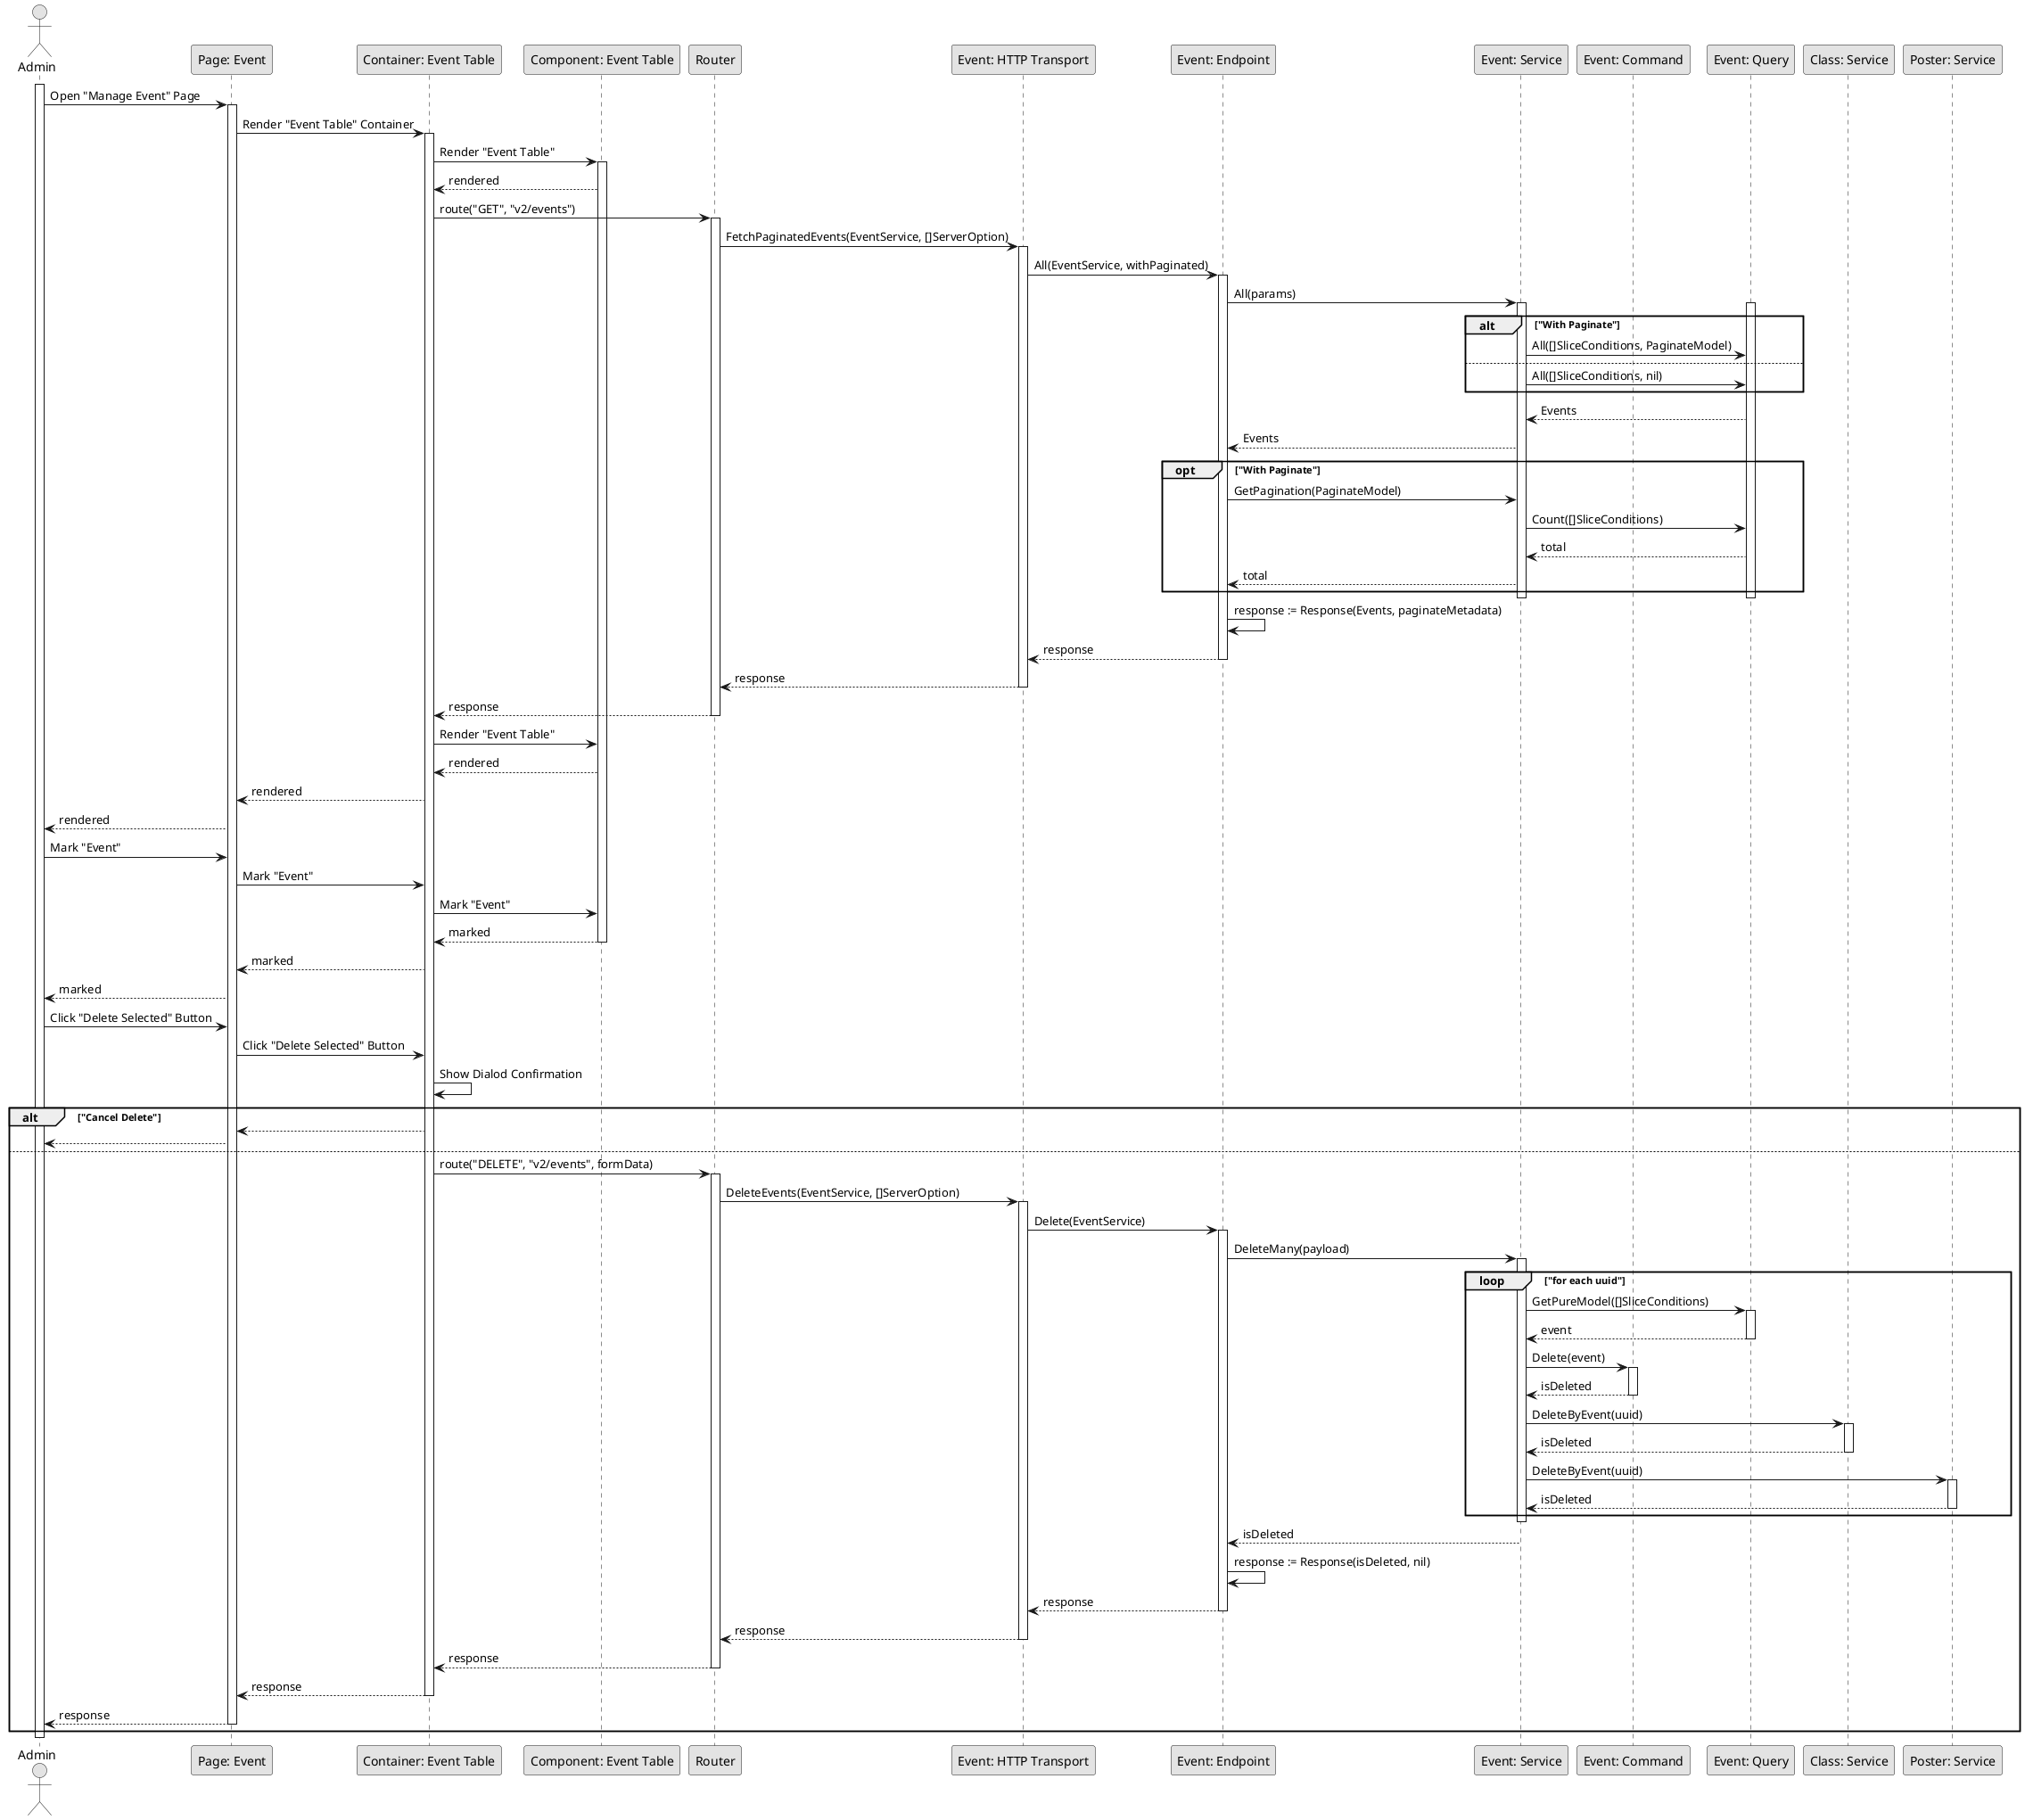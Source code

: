 @startuml DeleteEvent

skinparam Monochrome true
skinparam Shadowing false

actor Admin
participant "Page: Event" as EventPage
participant "Container: Event Table" as EventTableContainer
participant "Component: Event Table" as EventTable
participant "Router" as Router
participant "Event: HTTP Transport" as EventHTTPTransport
participant "Event: Endpoint" as EventEndpoint
participant "Event: Service" as EventService
participant "Event: Command" as EventCommand
participant "Event: Query" as EventQuery
participant "Class: Service" as ClassService
participant "Poster: Service" as PosterService

activate Admin

Admin->EventPage: Open "Manage Event" Page
activate EventPage
EventPage->EventTableContainer: Render "Event Table" Container
activate EventTableContainer
EventTableContainer->EventTable: Render "Event Table"
activate EventTable
EventTable-->EventTableContainer: rendered
EventTableContainer->Router: route("GET", "v2/events")
activate Router
Router->EventHTTPTransport: FetchPaginatedEvents(EventService, []ServerOption)
activate EventHTTPTransport
EventHTTPTransport->EventEndpoint: All(EventService, withPaginated)
activate EventEndpoint
EventEndpoint->EventService: All(params)

activate EventService
activate EventQuery
alt "With Paginate"
    EventService->EventQuery: All([]SliceConditions, PaginateModel)
else
    EventService->EventQuery: All([]SliceConditions, nil)
end
EventQuery-->EventService: Events
EventService-->EventEndpoint: Events

opt "With Paginate"
    EventEndpoint->EventService: GetPagination(PaginateModel)
    EventService->EventQuery: Count([]SliceConditions)
    EventQuery-->EventService: total
    EventService-->EventEndpoint: total
end
deactivate EventQuery
deactivate EventService

EventEndpoint->EventEndpoint: response := Response(Events, paginateMetadata)
EventEndpoint-->EventHTTPTransport: response
deactivate EventEndpoint
EventHTTPTransport-->Router: response
deactivate EventHTTPTransport
Router-->EventTableContainer: response
deactivate Router
EventTableContainer->EventTable: Render "Event Table"
EventTable-->EventTableContainer: rendered
EventTableContainer-->EventPage: rendered
EventPage-->Admin: rendered

Admin->EventPage: Mark "Event"
EventPage->EventTableContainer: Mark "Event"
EventTableContainer->EventTable: Mark "Event"
EventTable-->EventTableContainer: marked
deactivate EventTable
EventTableContainer-->EventPage: marked
EventPage-->Admin: marked

Admin->EventPage: Click "Delete Selected" Button
EventPage->EventTableContainer: Click "Delete Selected" Button
EventTableContainer->EventTableContainer: Show Dialod Confirmation

alt "Cancel Delete"
    EventTableContainer-->EventPage
    EventPage-->Admin
else
    EventTableContainer->Router: route("DELETE", "v2/events", formData)
    activate Router
    Router->EventHTTPTransport: DeleteEvents(EventService, []ServerOption)
    activate EventHTTPTransport
    EventHTTPTransport->EventEndpoint: Delete(EventService)
    activate EventEndpoint
    EventEndpoint->EventService: DeleteMany(payload)

    activate EventService
    loop "for each uuid"
        EventService->EventQuery: GetPureModel([]SliceConditions)
        activate EventQuery
        EventQuery-->EventService: event
        deactivate EventQuery

        EventService->EventCommand: Delete(event)
        activate EventCommand
        EventCommand-->EventService: isDeleted
        deactivate EventCommand

        EventService->ClassService: DeleteByEvent(uuid)
        activate ClassService
        ClassService-->EventService: isDeleted
        deactivate ClassService

        EventService->PosterService: DeleteByEvent(uuid)
        activate PosterService
        PosterService-->EventService: isDeleted
        deactivate PosterService
    end
    deactivate EventService
    EventService-->EventEndpoint: isDeleted
    EventEndpoint->EventEndpoint: response := Response(isDeleted, nil)
    EventEndpoint-->EventHTTPTransport: response
    deactivate EventEndpoint
    EventHTTPTransport-->Router: response
    deactivate EventHTTPTransport
    Router-->EventTableContainer: response
    deactivate Router
    EventTableContainer-->EventPage: response
    deactivate EventTableContainer
    EventPage-->Admin: response
    deactivate EventPage
end

deactivate Admin

@enduml